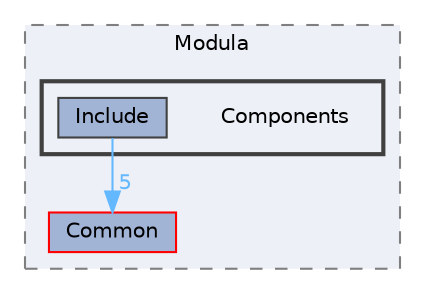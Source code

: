 digraph "Core/Modula/Components"
{
 // LATEX_PDF_SIZE
  bgcolor="transparent";
  edge [fontname=Helvetica,fontsize=10,labelfontname=Helvetica,labelfontsize=10];
  node [fontname=Helvetica,fontsize=10,shape=box,height=0.2,width=0.4];
  compound=true
  subgraph clusterdir_15e8fef3d22952eb032ac9e7b2e45a37 {
    graph [ bgcolor="#edf0f7", pencolor="grey50", label="Modula", fontname=Helvetica,fontsize=10 style="filled,dashed", URL="dir_15e8fef3d22952eb032ac9e7b2e45a37.html",tooltip=""]
  dir_d64e69f22be5327cd5b86dfe7e43cb43 [label="Common", fillcolor="#a2b4d6", color="red", style="filled", URL="dir_d64e69f22be5327cd5b86dfe7e43cb43.html",tooltip=""];
  subgraph clusterdir_225cc29537028028043afdf514816263 {
    graph [ bgcolor="#edf0f7", pencolor="grey25", label="", fontname=Helvetica,fontsize=10 style="filled,bold", URL="dir_225cc29537028028043afdf514816263.html",tooltip=""]
    dir_225cc29537028028043afdf514816263 [shape=plaintext, label="Components"];
  dir_3926617e9f35daa728fa330d439720c1 [label="Include", fillcolor="#a2b4d6", color="grey25", style="filled", URL="dir_3926617e9f35daa728fa330d439720c1.html",tooltip=""];
  }
  }
  dir_3926617e9f35daa728fa330d439720c1->dir_d64e69f22be5327cd5b86dfe7e43cb43 [headlabel="5", labeldistance=1.5 headhref="dir_000017_000003.html" href="dir_000017_000003.html" color="steelblue1" fontcolor="steelblue1"];
}
